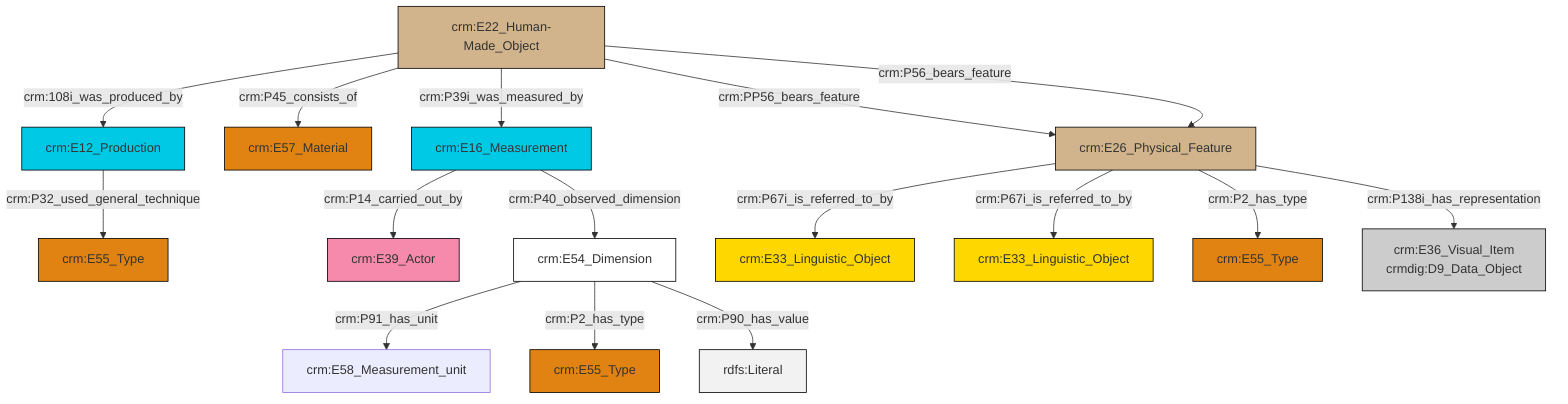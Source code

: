 graph TD
classDef Literal fill:#f2f2f2,stroke:#000000;
classDef CRM_Entity fill:#FFFFFF,stroke:#000000;
classDef Temporal_Entity fill:#00C9E6, stroke:#000000;
classDef Type fill:#E18312, stroke:#000000;
classDef Time-Span fill:#2C9C91, stroke:#000000;
classDef Appellation fill:#FFEB7F, stroke:#000000;
classDef Place fill:#008836, stroke:#000000;
classDef Persistent_Item fill:#B266B2, stroke:#000000;
classDef Conceptual_Object fill:#FFD700, stroke:#000000;
classDef Physical_Thing fill:#D2B48C, stroke:#000000;
classDef Actor fill:#f58aad, stroke:#000000;
classDef PC_Classes fill:#4ce600, stroke:#000000;
classDef Multi fill:#cccccc,stroke:#000000;

0["crm:E16_Measurement"]:::Temporal_Entity -->|crm:P14_carried_out_by| 1["crm:E39_Actor"]:::Actor
2["crm:E26_Physical_Feature"]:::Physical_Thing -->|crm:P67i_is_referred_to_by| 3["crm:E33_Linguistic_Object"]:::Conceptual_Object
0["crm:E16_Measurement"]:::Temporal_Entity -->|crm:P40_observed_dimension| 4["crm:E54_Dimension"]:::CRM_Entity
5["crm:E12_Production"]:::Temporal_Entity -->|crm:P32_used_general_technique| 6["crm:E55_Type"]:::Type
2["crm:E26_Physical_Feature"]:::Physical_Thing -->|crm:P67i_is_referred_to_by| 8["crm:E33_Linguistic_Object"]:::Conceptual_Object
11["crm:E22_Human-Made_Object"]:::Physical_Thing -->|crm:108i_was_produced_by| 5["crm:E12_Production"]:::Temporal_Entity
11["crm:E22_Human-Made_Object"]:::Physical_Thing -->|crm:P45_consists_of| 18["crm:E57_Material"]:::Type
4["crm:E54_Dimension"]:::CRM_Entity -->|crm:P91_has_unit| 19["crm:E58_Measurement_unit"]:::Default
2["crm:E26_Physical_Feature"]:::Physical_Thing -->|crm:P2_has_type| 22["crm:E55_Type"]:::Type
4["crm:E54_Dimension"]:::CRM_Entity -->|crm:P2_has_type| 9["crm:E55_Type"]:::Type
11["crm:E22_Human-Made_Object"]:::Physical_Thing -->|crm:P39i_was_measured_by| 0["crm:E16_Measurement"]:::Temporal_Entity
2["crm:E26_Physical_Feature"]:::Physical_Thing -->|crm:P138i_has_representation| 16["crm:E36_Visual_Item<br>crmdig:D9_Data_Object"]:::Multi
11["crm:E22_Human-Made_Object"]:::Physical_Thing -->|crm:PP56_bears_feature| 2["crm:E26_Physical_Feature"]:::Physical_Thing
11["crm:E22_Human-Made_Object"]:::Physical_Thing -->|crm:P56_bears_feature| 2["crm:E26_Physical_Feature"]:::Physical_Thing
4["crm:E54_Dimension"]:::CRM_Entity -->|crm:P90_has_value| 29[rdfs:Literal]:::Literal
